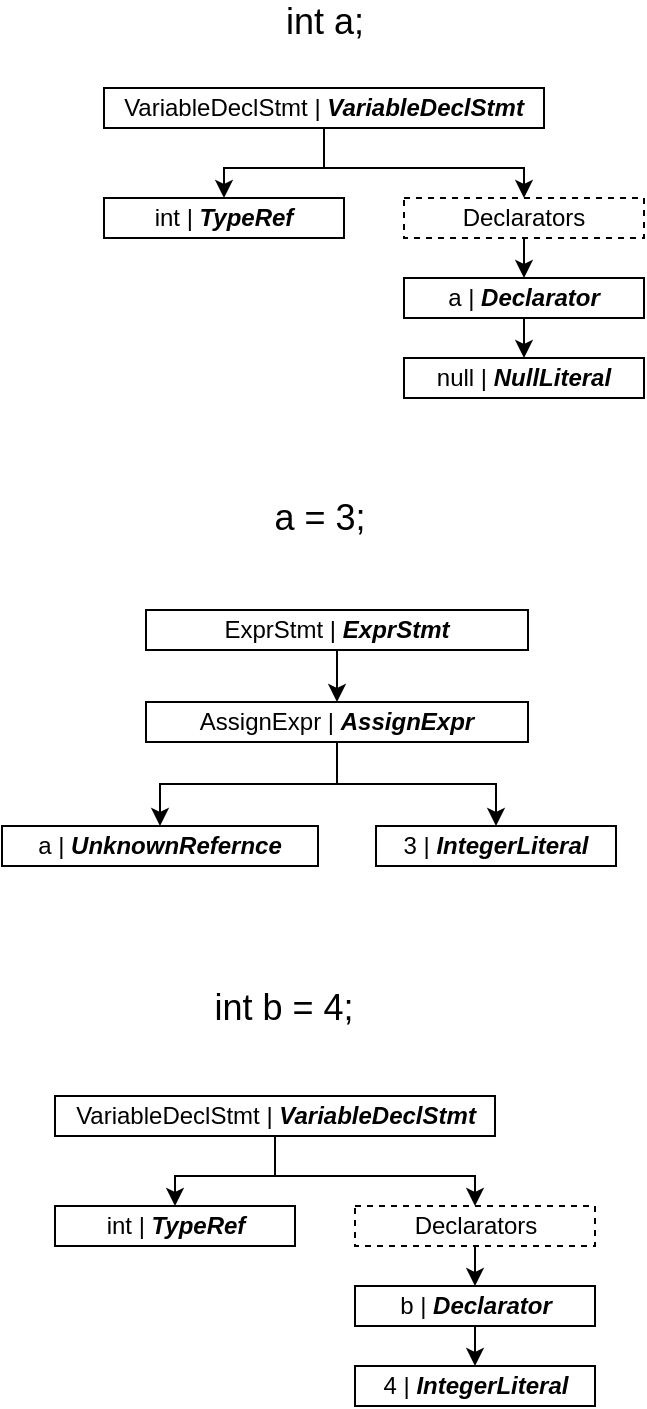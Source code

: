 <mxfile version="14.4.9" type="device"><diagram id="JOlx2C0Ux3knFiomH2m0" name="Page-1"><mxGraphModel dx="1422" dy="705" grid="0" gridSize="10" guides="1" tooltips="1" connect="1" arrows="1" fold="1" page="1" pageScale="1" pageWidth="827" pageHeight="1169" math="0" shadow="0"><root><mxCell id="0"/><mxCell id="1" parent="0"/><mxCell id="nVD9Prj5FNAoS5DP_Ttx-1" style="edgeStyle=orthogonalEdgeStyle;rounded=0;orthogonalLoop=1;jettySize=auto;html=1;exitX=0.5;exitY=1;exitDx=0;exitDy=0;entryX=0.5;entryY=0;entryDx=0;entryDy=0;" edge="1" parent="1" source="nVD9Prj5FNAoS5DP_Ttx-3" target="nVD9Prj5FNAoS5DP_Ttx-5"><mxGeometry relative="1" as="geometry"/></mxCell><mxCell id="nVD9Prj5FNAoS5DP_Ttx-2" style="edgeStyle=orthogonalEdgeStyle;rounded=0;orthogonalLoop=1;jettySize=auto;html=1;exitX=0.5;exitY=1;exitDx=0;exitDy=0;entryX=0.5;entryY=0;entryDx=0;entryDy=0;" edge="1" parent="1" source="nVD9Prj5FNAoS5DP_Ttx-3" target="nVD9Prj5FNAoS5DP_Ttx-9"><mxGeometry relative="1" as="geometry"/></mxCell><mxCell id="nVD9Prj5FNAoS5DP_Ttx-3" value="VariableDeclStmt | &lt;b&gt;&lt;i&gt;VariableDeclStmt&lt;/i&gt;&lt;/b&gt;" style="rounded=0;whiteSpace=wrap;html=1;" vertex="1" parent="1"><mxGeometry x="283" y="101" width="220" height="20" as="geometry"/></mxCell><mxCell id="nVD9Prj5FNAoS5DP_Ttx-5" value="int | &lt;b&gt;&lt;i&gt;TypeRef&lt;/i&gt;&lt;/b&gt;" style="rounded=0;whiteSpace=wrap;html=1;" vertex="1" parent="1"><mxGeometry x="283" y="156" width="120" height="20" as="geometry"/></mxCell><mxCell id="nVD9Prj5FNAoS5DP_Ttx-12" style="edgeStyle=orthogonalEdgeStyle;rounded=0;orthogonalLoop=1;jettySize=auto;html=1;exitX=0.5;exitY=1;exitDx=0;exitDy=0;entryX=0.5;entryY=0;entryDx=0;entryDy=0;" edge="1" parent="1" source="nVD9Prj5FNAoS5DP_Ttx-7" target="nVD9Prj5FNAoS5DP_Ttx-11"><mxGeometry relative="1" as="geometry"/></mxCell><mxCell id="nVD9Prj5FNAoS5DP_Ttx-7" value="a | &lt;b&gt;&lt;i&gt;Declarator&lt;/i&gt;&lt;/b&gt;" style="rounded=0;whiteSpace=wrap;html=1;" vertex="1" parent="1"><mxGeometry x="433" y="196" width="120" height="20" as="geometry"/></mxCell><mxCell id="nVD9Prj5FNAoS5DP_Ttx-8" style="edgeStyle=orthogonalEdgeStyle;rounded=0;orthogonalLoop=1;jettySize=auto;html=1;exitX=0.5;exitY=1;exitDx=0;exitDy=0;entryX=0.5;entryY=0;entryDx=0;entryDy=0;" edge="1" parent="1" source="nVD9Prj5FNAoS5DP_Ttx-9" target="nVD9Prj5FNAoS5DP_Ttx-7"><mxGeometry relative="1" as="geometry"/></mxCell><mxCell id="nVD9Prj5FNAoS5DP_Ttx-9" value="Declarators" style="rounded=0;whiteSpace=wrap;html=1;dashed=1;" vertex="1" parent="1"><mxGeometry x="433" y="156" width="120" height="20" as="geometry"/></mxCell><mxCell id="nVD9Prj5FNAoS5DP_Ttx-10" value="&lt;font style=&quot;font-size: 18px&quot;&gt;int a;&lt;/font&gt;" style="text;html=1;strokeColor=none;fillColor=none;align=center;verticalAlign=middle;whiteSpace=wrap;rounded=0;" vertex="1" parent="1"><mxGeometry x="335" y="58" width="117" height="20" as="geometry"/></mxCell><mxCell id="nVD9Prj5FNAoS5DP_Ttx-11" value="null | &lt;b&gt;&lt;i&gt;NullLiteral&lt;/i&gt;&lt;/b&gt;" style="rounded=0;whiteSpace=wrap;html=1;" vertex="1" parent="1"><mxGeometry x="433" y="236" width="120" height="20" as="geometry"/></mxCell><mxCell id="nVD9Prj5FNAoS5DP_Ttx-13" value="&lt;font style=&quot;font-size: 18px&quot;&gt;a = 3;&lt;/font&gt;" style="text;html=1;strokeColor=none;fillColor=none;align=center;verticalAlign=middle;whiteSpace=wrap;rounded=0;" vertex="1" parent="1"><mxGeometry x="330" y="306" width="122" height="20" as="geometry"/></mxCell><mxCell id="nVD9Prj5FNAoS5DP_Ttx-18" style="edgeStyle=orthogonalEdgeStyle;rounded=0;orthogonalLoop=1;jettySize=auto;html=1;exitX=0.5;exitY=1;exitDx=0;exitDy=0;entryX=0.5;entryY=0;entryDx=0;entryDy=0;" edge="1" parent="1" source="nVD9Prj5FNAoS5DP_Ttx-14" target="nVD9Prj5FNAoS5DP_Ttx-15"><mxGeometry relative="1" as="geometry"/></mxCell><mxCell id="nVD9Prj5FNAoS5DP_Ttx-14" value="ExprStmt | &lt;b&gt;&lt;i&gt;ExprStmt&lt;/i&gt;&lt;/b&gt;" style="rounded=0;whiteSpace=wrap;html=1;" vertex="1" parent="1"><mxGeometry x="304" y="362" width="191" height="20" as="geometry"/></mxCell><mxCell id="nVD9Prj5FNAoS5DP_Ttx-22" style="edgeStyle=orthogonalEdgeStyle;rounded=0;orthogonalLoop=1;jettySize=auto;html=1;exitX=0.5;exitY=1;exitDx=0;exitDy=0;entryX=0.5;entryY=0;entryDx=0;entryDy=0;" edge="1" parent="1" source="nVD9Prj5FNAoS5DP_Ttx-15" target="nVD9Prj5FNAoS5DP_Ttx-19"><mxGeometry relative="1" as="geometry"/></mxCell><mxCell id="nVD9Prj5FNAoS5DP_Ttx-24" style="edgeStyle=orthogonalEdgeStyle;rounded=0;orthogonalLoop=1;jettySize=auto;html=1;exitX=0.5;exitY=1;exitDx=0;exitDy=0;entryX=0.5;entryY=0;entryDx=0;entryDy=0;" edge="1" parent="1" source="nVD9Prj5FNAoS5DP_Ttx-15" target="nVD9Prj5FNAoS5DP_Ttx-20"><mxGeometry relative="1" as="geometry"/></mxCell><mxCell id="nVD9Prj5FNAoS5DP_Ttx-15" value="AssignExpr | &lt;b&gt;&lt;i&gt;AssignExpr&lt;/i&gt;&lt;/b&gt;" style="rounded=0;whiteSpace=wrap;html=1;" vertex="1" parent="1"><mxGeometry x="304" y="408" width="191" height="20" as="geometry"/></mxCell><mxCell id="nVD9Prj5FNAoS5DP_Ttx-19" value="3 | &lt;b&gt;&lt;i&gt;IntegerLiteral&lt;/i&gt;&lt;/b&gt;" style="rounded=0;whiteSpace=wrap;html=1;" vertex="1" parent="1"><mxGeometry x="419" y="470" width="120" height="20" as="geometry"/></mxCell><mxCell id="nVD9Prj5FNAoS5DP_Ttx-20" value="a | &lt;b&gt;&lt;i&gt;UnknownRefernce&lt;/i&gt;&lt;/b&gt;" style="rounded=0;whiteSpace=wrap;html=1;" vertex="1" parent="1"><mxGeometry x="232" y="470" width="158" height="20" as="geometry"/></mxCell><mxCell id="nVD9Prj5FNAoS5DP_Ttx-25" value="&lt;font style=&quot;font-size: 18px&quot;&gt;int b = 4;&lt;/font&gt;" style="text;html=1;strokeColor=none;fillColor=none;align=center;verticalAlign=middle;whiteSpace=wrap;rounded=0;" vertex="1" parent="1"><mxGeometry x="327" y="551" width="92" height="20" as="geometry"/></mxCell><mxCell id="nVD9Prj5FNAoS5DP_Ttx-26" style="edgeStyle=orthogonalEdgeStyle;rounded=0;orthogonalLoop=1;jettySize=auto;html=1;exitX=0.5;exitY=1;exitDx=0;exitDy=0;entryX=0.5;entryY=0;entryDx=0;entryDy=0;" edge="1" parent="1" source="nVD9Prj5FNAoS5DP_Ttx-28" target="nVD9Prj5FNAoS5DP_Ttx-29"><mxGeometry relative="1" as="geometry"/></mxCell><mxCell id="nVD9Prj5FNAoS5DP_Ttx-27" style="edgeStyle=orthogonalEdgeStyle;rounded=0;orthogonalLoop=1;jettySize=auto;html=1;exitX=0.5;exitY=1;exitDx=0;exitDy=0;entryX=0.5;entryY=0;entryDx=0;entryDy=0;" edge="1" parent="1" source="nVD9Prj5FNAoS5DP_Ttx-28" target="nVD9Prj5FNAoS5DP_Ttx-33"><mxGeometry relative="1" as="geometry"/></mxCell><mxCell id="nVD9Prj5FNAoS5DP_Ttx-28" value="VariableDeclStmt | &lt;b&gt;&lt;i&gt;VariableDeclStmt&lt;/i&gt;&lt;/b&gt;" style="rounded=0;whiteSpace=wrap;html=1;" vertex="1" parent="1"><mxGeometry x="258.5" y="605" width="220" height="20" as="geometry"/></mxCell><mxCell id="nVD9Prj5FNAoS5DP_Ttx-29" value="int | &lt;b&gt;&lt;i&gt;TypeRef&lt;/i&gt;&lt;/b&gt;" style="rounded=0;whiteSpace=wrap;html=1;" vertex="1" parent="1"><mxGeometry x="258.5" y="660" width="120" height="20" as="geometry"/></mxCell><mxCell id="nVD9Prj5FNAoS5DP_Ttx-30" style="edgeStyle=orthogonalEdgeStyle;rounded=0;orthogonalLoop=1;jettySize=auto;html=1;exitX=0.5;exitY=1;exitDx=0;exitDy=0;entryX=0.5;entryY=0;entryDx=0;entryDy=0;" edge="1" parent="1" source="nVD9Prj5FNAoS5DP_Ttx-31"><mxGeometry relative="1" as="geometry"><mxPoint x="468.5" y="740" as="targetPoint"/></mxGeometry></mxCell><mxCell id="nVD9Prj5FNAoS5DP_Ttx-31" value="b | &lt;b&gt;&lt;i&gt;Declarator&lt;/i&gt;&lt;/b&gt;" style="rounded=0;whiteSpace=wrap;html=1;" vertex="1" parent="1"><mxGeometry x="408.5" y="700" width="120" height="20" as="geometry"/></mxCell><mxCell id="nVD9Prj5FNAoS5DP_Ttx-32" style="edgeStyle=orthogonalEdgeStyle;rounded=0;orthogonalLoop=1;jettySize=auto;html=1;exitX=0.5;exitY=1;exitDx=0;exitDy=0;entryX=0.5;entryY=0;entryDx=0;entryDy=0;" edge="1" parent="1" source="nVD9Prj5FNAoS5DP_Ttx-33" target="nVD9Prj5FNAoS5DP_Ttx-31"><mxGeometry relative="1" as="geometry"/></mxCell><mxCell id="nVD9Prj5FNAoS5DP_Ttx-33" value="Declarators" style="rounded=0;whiteSpace=wrap;html=1;dashed=1;" vertex="1" parent="1"><mxGeometry x="408.5" y="660" width="120" height="20" as="geometry"/></mxCell><mxCell id="nVD9Prj5FNAoS5DP_Ttx-35" value="4 | &lt;b&gt;&lt;i&gt;IntegerLiteral&lt;/i&gt;&lt;/b&gt;" style="rounded=0;whiteSpace=wrap;html=1;" vertex="1" parent="1"><mxGeometry x="408.5" y="740" width="120" height="20" as="geometry"/></mxCell></root></mxGraphModel></diagram></mxfile>